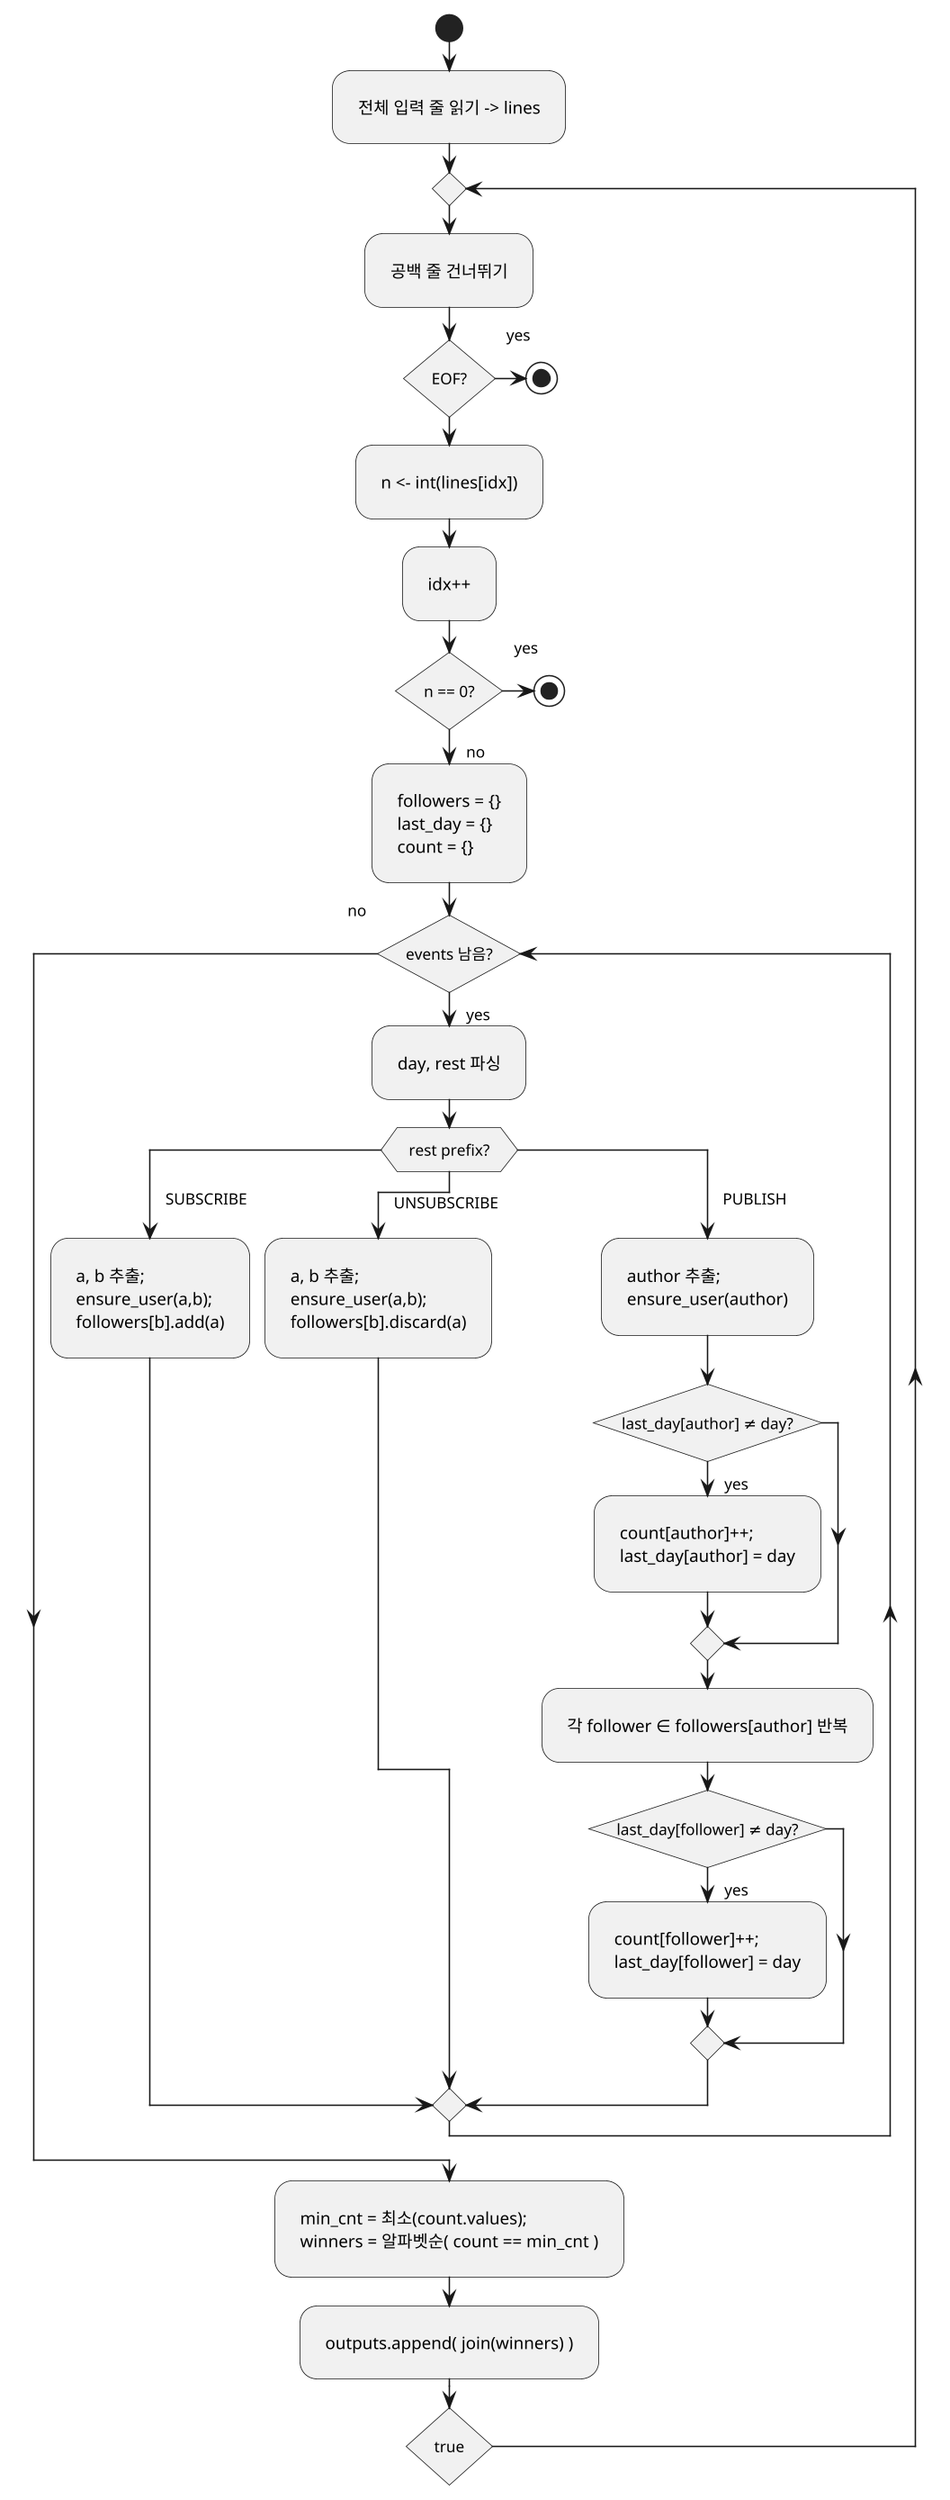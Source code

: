 @startuml TD

skinparam DefaultFontName "Apple SD Gothic Neo"
skinparam Dpi 150
skinparam ConditionStyle InsideDiamond
skinparam Padding 8

start

:전체 입력 줄 읽기 -> lines;

repeat
    :공백 줄 건너뛰기;
    if (EOF?) then (yes)
        stop
    endif
    :n <- int(lines[idx]);
    :idx++;
    if (n == 0?) then (yes)
        stop
    else (no)
        :followers = {}\nlast_day = {}\ncount = {};
        while (events 남음?) is (yes)
            :day, rest 파싱;
            switch (rest prefix?)
            case ( SUBSCRIBE )
                :a, b 추출;\nensure_user(a,b);\nfollowers[b].add(a);
            case ( UNSUBSCRIBE )
                :a, b 추출;\nensure_user(a,b);\nfollowers[b].discard(a);
            case ( PUBLISH )
                :author 추출;\nensure_user(author);
                if (last_day[author] ≠ day?) then (yes)
                    :count[author]++;\nlast_day[author] = day;
                endif
                :각 follower ∈ followers[author] 반복;
                if (last_day[follower] ≠ day?) then (yes)
                    :count[follower]++;\nlast_day[follower] = day;
                endif
            endswitch
        endwhile (no)
        :min_cnt = 최소(count.values);\nwinners = 알파벳순( count == min_cnt );
        :outputs.append( join(winners) );
    endif
repeat while (true)
@enduml